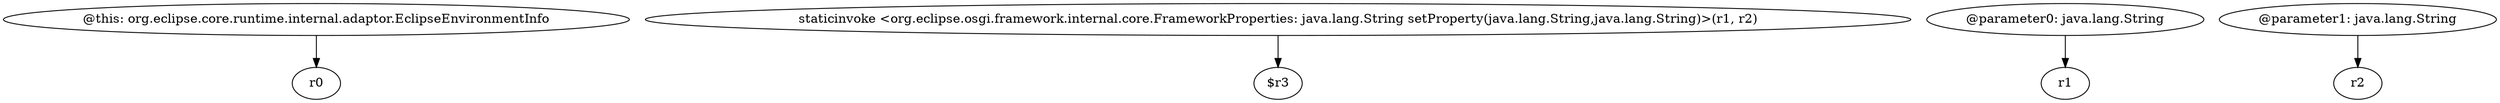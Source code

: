 digraph g {
0[label="@this: org.eclipse.core.runtime.internal.adaptor.EclipseEnvironmentInfo"]
1[label="r0"]
0->1[label=""]
2[label="staticinvoke <org.eclipse.osgi.framework.internal.core.FrameworkProperties: java.lang.String setProperty(java.lang.String,java.lang.String)>(r1, r2)"]
3[label="$r3"]
2->3[label=""]
4[label="@parameter0: java.lang.String"]
5[label="r1"]
4->5[label=""]
6[label="@parameter1: java.lang.String"]
7[label="r2"]
6->7[label=""]
}